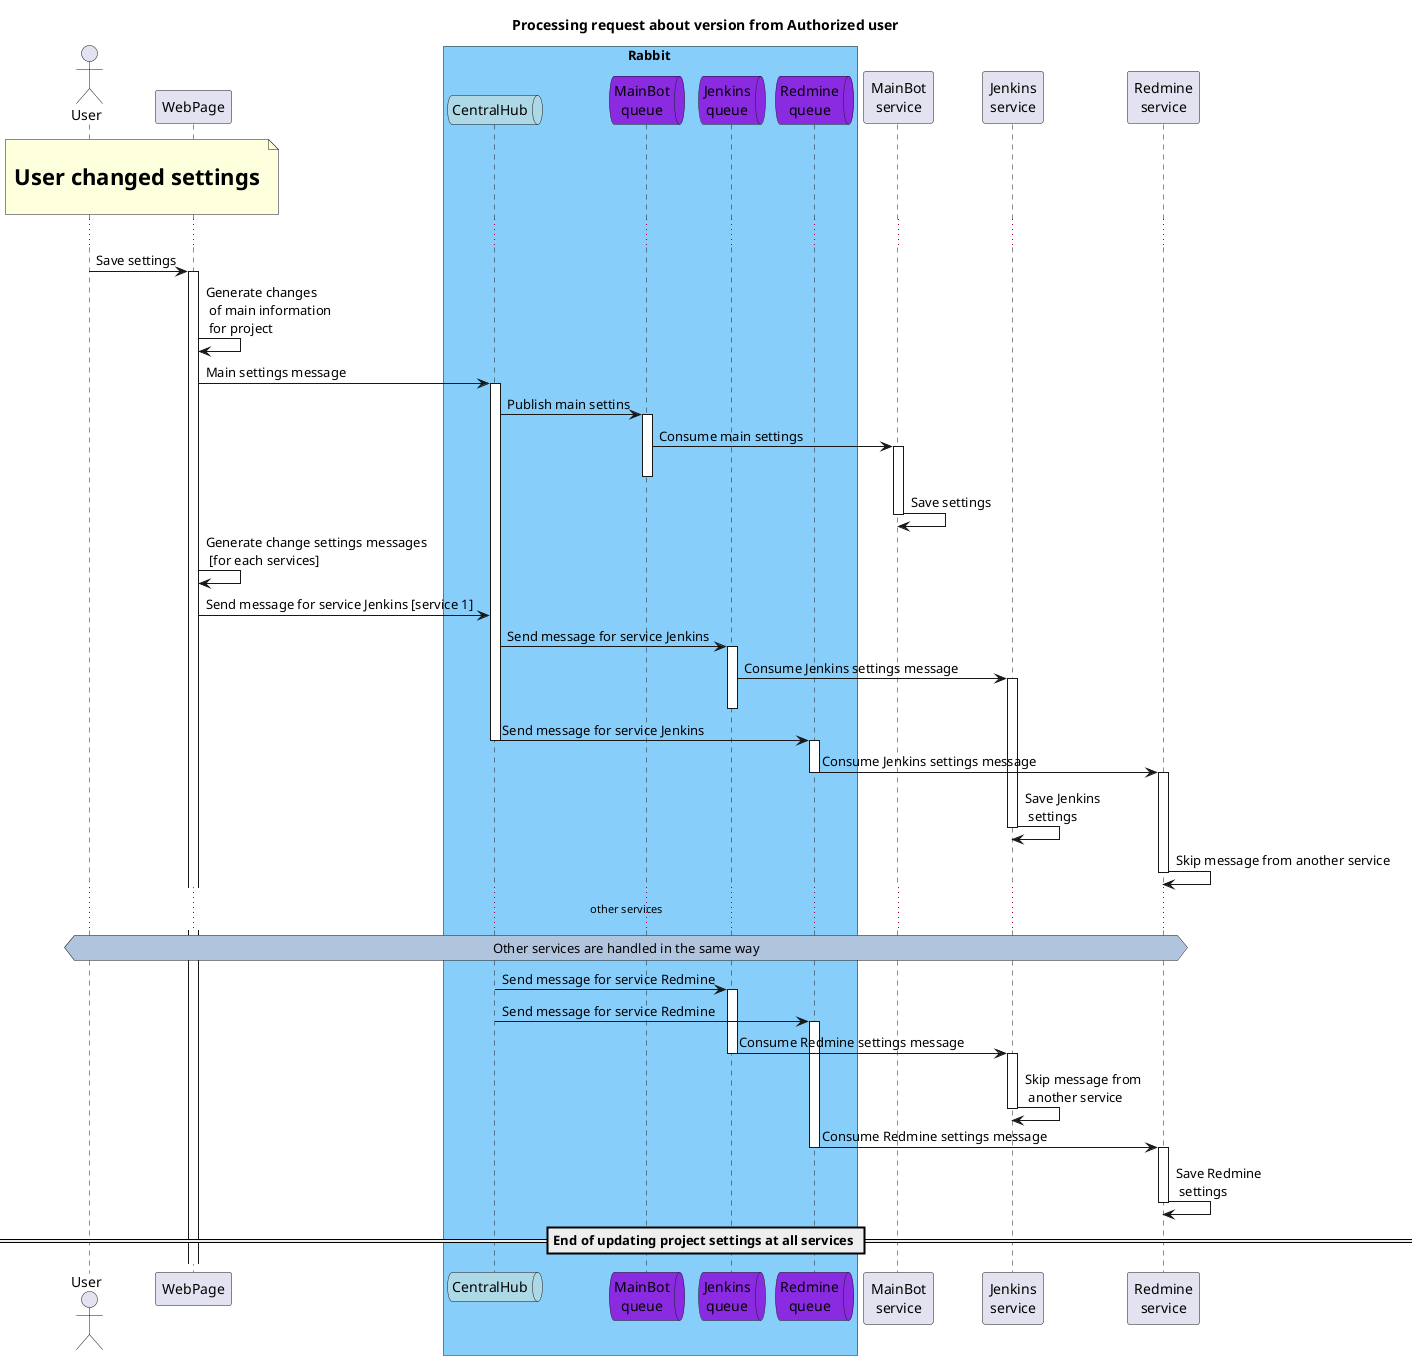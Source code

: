 @startuml Processing user request

title Processing request about version from Authorized user

actor User as usr
participant WebPage as wp

box Rabbit #LightSkyBlue 
    queue "CentralHub" as CentralHub #LightBlue
    queue "MainBot\nqueue" as mbQueue #BlueViolet
    queue "Jenkins\nqueue" as jenkinsQueue #BlueViolet
    queue "Redmine\nqueue" as redmineQueue #BlueViolet
end box

participant "MainBot\nservice" as mb
participant "Jenkins\nservice" as jenkins
participant "Redmine\nservice" as redmine


note over usr, wp : \n <size:22>**User changed settings**</size> \n
...

usr -> wp : Save settings
activate wp
wp -> wp : Generate changes\n of main information\n for project
wp -> CentralHub : Main settings message
activate CentralHub
CentralHub -> mbQueue : Publish main settins
activate mbQueue
mbQueue -> mb : Consume main settings
activate mb
deactivate mbQueue
mb -> mb: Save settings
deactivate mb



wp -> wp : Generate change settings messages\n [for each services]
wp -> CentralHub : Send message for service Jenkins [service 1]
CentralHub -> jenkinsQueue : Send message for service Jenkins
activate jenkinsQueue
jenkinsQueue -> jenkins : Consume Jenkins settings message 
activate jenkins
deactivate jenkinsQueue
CentralHub -> redmineQueue : Send message for service Jenkins
deactivate CentralHub
activate redmineQueue
redmineQueue -> redmine  : Consume Jenkins settings message
deactivate redmineQueue
activate redmine
jenkins -> jenkins : Save Jenkins\n settings
deactivate jenkins
redmine -> redmine : Skip message from another service
deactivate redmine

... other services ...
hnote across #LightSteelBlue: Other services are handled in the same way 
CentralHub -> jenkinsQueue : Send message for service Redmine
activate jenkinsQueue
CentralHub -> redmineQueue : Send message for service Redmine
deactivate CentralHub
activate redmineQueue
jenkinsQueue -> jenkins : Consume Redmine settings message 
deactivate jenkinsQueue
activate jenkins
jenkins -> jenkins : Skip message from\n another service
deactivate jenkins
redmineQueue -> redmine  : Consume Redmine settings message
deactivate redmineQueue
activate redmine
redmine -> redmine : Save Redmine\n settings
deactivate redmine

== End of updating project settings at all services == 

@enduml
